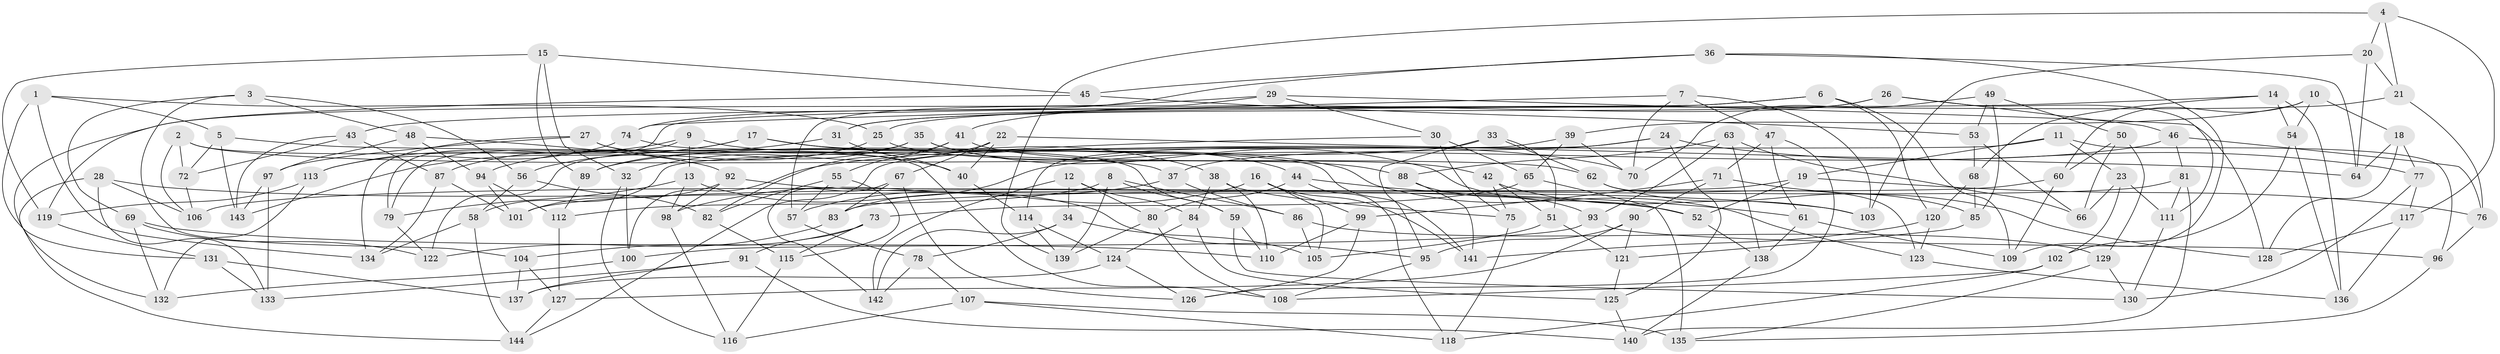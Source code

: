 // Generated by graph-tools (version 1.1) at 2025/03/03/09/25 03:03:07]
// undirected, 144 vertices, 288 edges
graph export_dot {
graph [start="1"]
  node [color=gray90,style=filled];
  1;
  2;
  3;
  4;
  5;
  6;
  7;
  8;
  9;
  10;
  11;
  12;
  13;
  14;
  15;
  16;
  17;
  18;
  19;
  20;
  21;
  22;
  23;
  24;
  25;
  26;
  27;
  28;
  29;
  30;
  31;
  32;
  33;
  34;
  35;
  36;
  37;
  38;
  39;
  40;
  41;
  42;
  43;
  44;
  45;
  46;
  47;
  48;
  49;
  50;
  51;
  52;
  53;
  54;
  55;
  56;
  57;
  58;
  59;
  60;
  61;
  62;
  63;
  64;
  65;
  66;
  67;
  68;
  69;
  70;
  71;
  72;
  73;
  74;
  75;
  76;
  77;
  78;
  79;
  80;
  81;
  82;
  83;
  84;
  85;
  86;
  87;
  88;
  89;
  90;
  91;
  92;
  93;
  94;
  95;
  96;
  97;
  98;
  99;
  100;
  101;
  102;
  103;
  104;
  105;
  106;
  107;
  108;
  109;
  110;
  111;
  112;
  113;
  114;
  115;
  116;
  117;
  118;
  119;
  120;
  121;
  122;
  123;
  124;
  125;
  126;
  127;
  128;
  129;
  130;
  131;
  132;
  133;
  134;
  135;
  136;
  137;
  138;
  139;
  140;
  141;
  142;
  143;
  144;
  1 -- 131;
  1 -- 25;
  1 -- 5;
  1 -- 134;
  2 -- 62;
  2 -- 72;
  2 -- 106;
  2 -- 59;
  3 -- 69;
  3 -- 104;
  3 -- 48;
  3 -- 56;
  4 -- 139;
  4 -- 117;
  4 -- 20;
  4 -- 21;
  5 -- 37;
  5 -- 143;
  5 -- 72;
  6 -- 109;
  6 -- 79;
  6 -- 120;
  6 -- 31;
  7 -- 47;
  7 -- 74;
  7 -- 70;
  7 -- 103;
  8 -- 86;
  8 -- 112;
  8 -- 139;
  8 -- 59;
  9 -- 113;
  9 -- 123;
  9 -- 79;
  9 -- 13;
  10 -- 18;
  10 -- 60;
  10 -- 54;
  10 -- 39;
  11 -- 19;
  11 -- 96;
  11 -- 23;
  11 -- 58;
  12 -- 84;
  12 -- 142;
  12 -- 34;
  12 -- 80;
  13 -- 79;
  13 -- 95;
  13 -- 98;
  14 -- 68;
  14 -- 43;
  14 -- 54;
  14 -- 136;
  15 -- 32;
  15 -- 45;
  15 -- 119;
  15 -- 89;
  16 -- 105;
  16 -- 99;
  16 -- 141;
  16 -- 57;
  17 -- 70;
  17 -- 143;
  17 -- 38;
  17 -- 87;
  18 -- 128;
  18 -- 77;
  18 -- 64;
  19 -- 76;
  19 -- 106;
  19 -- 52;
  20 -- 64;
  20 -- 103;
  20 -- 21;
  21 -- 76;
  21 -- 25;
  22 -- 40;
  22 -- 67;
  22 -- 32;
  22 -- 64;
  23 -- 111;
  23 -- 66;
  23 -- 102;
  24 -- 144;
  24 -- 125;
  24 -- 37;
  24 -- 77;
  25 -- 56;
  25 -- 88;
  26 -- 31;
  26 -- 46;
  26 -- 41;
  26 -- 111;
  27 -- 108;
  27 -- 134;
  27 -- 97;
  27 -- 40;
  28 -- 144;
  28 -- 133;
  28 -- 106;
  28 -- 52;
  29 -- 132;
  29 -- 57;
  29 -- 128;
  29 -- 30;
  30 -- 65;
  30 -- 75;
  30 -- 100;
  31 -- 94;
  31 -- 40;
  32 -- 116;
  32 -- 100;
  33 -- 89;
  33 -- 51;
  33 -- 95;
  33 -- 62;
  34 -- 142;
  34 -- 78;
  34 -- 105;
  35 -- 89;
  35 -- 52;
  35 -- 44;
  35 -- 122;
  36 -- 45;
  36 -- 64;
  36 -- 109;
  36 -- 74;
  37 -- 86;
  37 -- 98;
  38 -- 75;
  38 -- 110;
  38 -- 84;
  39 -- 70;
  39 -- 65;
  39 -- 114;
  40 -- 114;
  41 -- 82;
  41 -- 55;
  41 -- 42;
  42 -- 51;
  42 -- 103;
  42 -- 75;
  43 -- 87;
  43 -- 143;
  43 -- 72;
  44 -- 118;
  44 -- 80;
  44 -- 61;
  45 -- 53;
  45 -- 119;
  46 -- 83;
  46 -- 81;
  46 -- 76;
  47 -- 61;
  47 -- 126;
  47 -- 71;
  48 -- 92;
  48 -- 94;
  48 -- 97;
  49 -- 70;
  49 -- 85;
  49 -- 50;
  49 -- 53;
  50 -- 129;
  50 -- 60;
  50 -- 66;
  51 -- 105;
  51 -- 121;
  52 -- 138;
  53 -- 68;
  53 -- 66;
  54 -- 136;
  54 -- 102;
  55 -- 115;
  55 -- 57;
  55 -- 82;
  56 -- 58;
  56 -- 82;
  57 -- 78;
  58 -- 144;
  58 -- 134;
  59 -- 130;
  59 -- 110;
  60 -- 109;
  60 -- 83;
  61 -- 138;
  61 -- 109;
  62 -- 123;
  62 -- 85;
  63 -- 88;
  63 -- 66;
  63 -- 138;
  63 -- 93;
  65 -- 135;
  65 -- 73;
  67 -- 142;
  67 -- 83;
  67 -- 126;
  68 -- 85;
  68 -- 120;
  69 -- 132;
  69 -- 110;
  69 -- 122;
  71 -- 128;
  71 -- 90;
  71 -- 99;
  72 -- 106;
  73 -- 91;
  73 -- 115;
  73 -- 104;
  74 -- 113;
  74 -- 141;
  75 -- 118;
  76 -- 96;
  77 -- 130;
  77 -- 117;
  78 -- 107;
  78 -- 142;
  79 -- 122;
  80 -- 139;
  80 -- 108;
  81 -- 111;
  81 -- 101;
  81 -- 140;
  82 -- 115;
  83 -- 122;
  84 -- 124;
  84 -- 125;
  85 -- 121;
  86 -- 105;
  86 -- 129;
  87 -- 101;
  87 -- 134;
  88 -- 141;
  88 -- 93;
  89 -- 112;
  90 -- 121;
  90 -- 95;
  90 -- 127;
  91 -- 137;
  91 -- 140;
  91 -- 133;
  92 -- 101;
  92 -- 98;
  92 -- 103;
  93 -- 96;
  93 -- 100;
  94 -- 112;
  94 -- 101;
  95 -- 108;
  96 -- 135;
  97 -- 133;
  97 -- 143;
  98 -- 116;
  99 -- 110;
  99 -- 126;
  100 -- 132;
  102 -- 108;
  102 -- 118;
  104 -- 127;
  104 -- 137;
  107 -- 116;
  107 -- 118;
  107 -- 135;
  111 -- 130;
  112 -- 127;
  113 -- 119;
  113 -- 132;
  114 -- 139;
  114 -- 124;
  115 -- 116;
  117 -- 136;
  117 -- 128;
  119 -- 131;
  120 -- 141;
  120 -- 123;
  121 -- 125;
  123 -- 136;
  124 -- 126;
  124 -- 137;
  125 -- 140;
  127 -- 144;
  129 -- 130;
  129 -- 135;
  131 -- 133;
  131 -- 137;
  138 -- 140;
}
